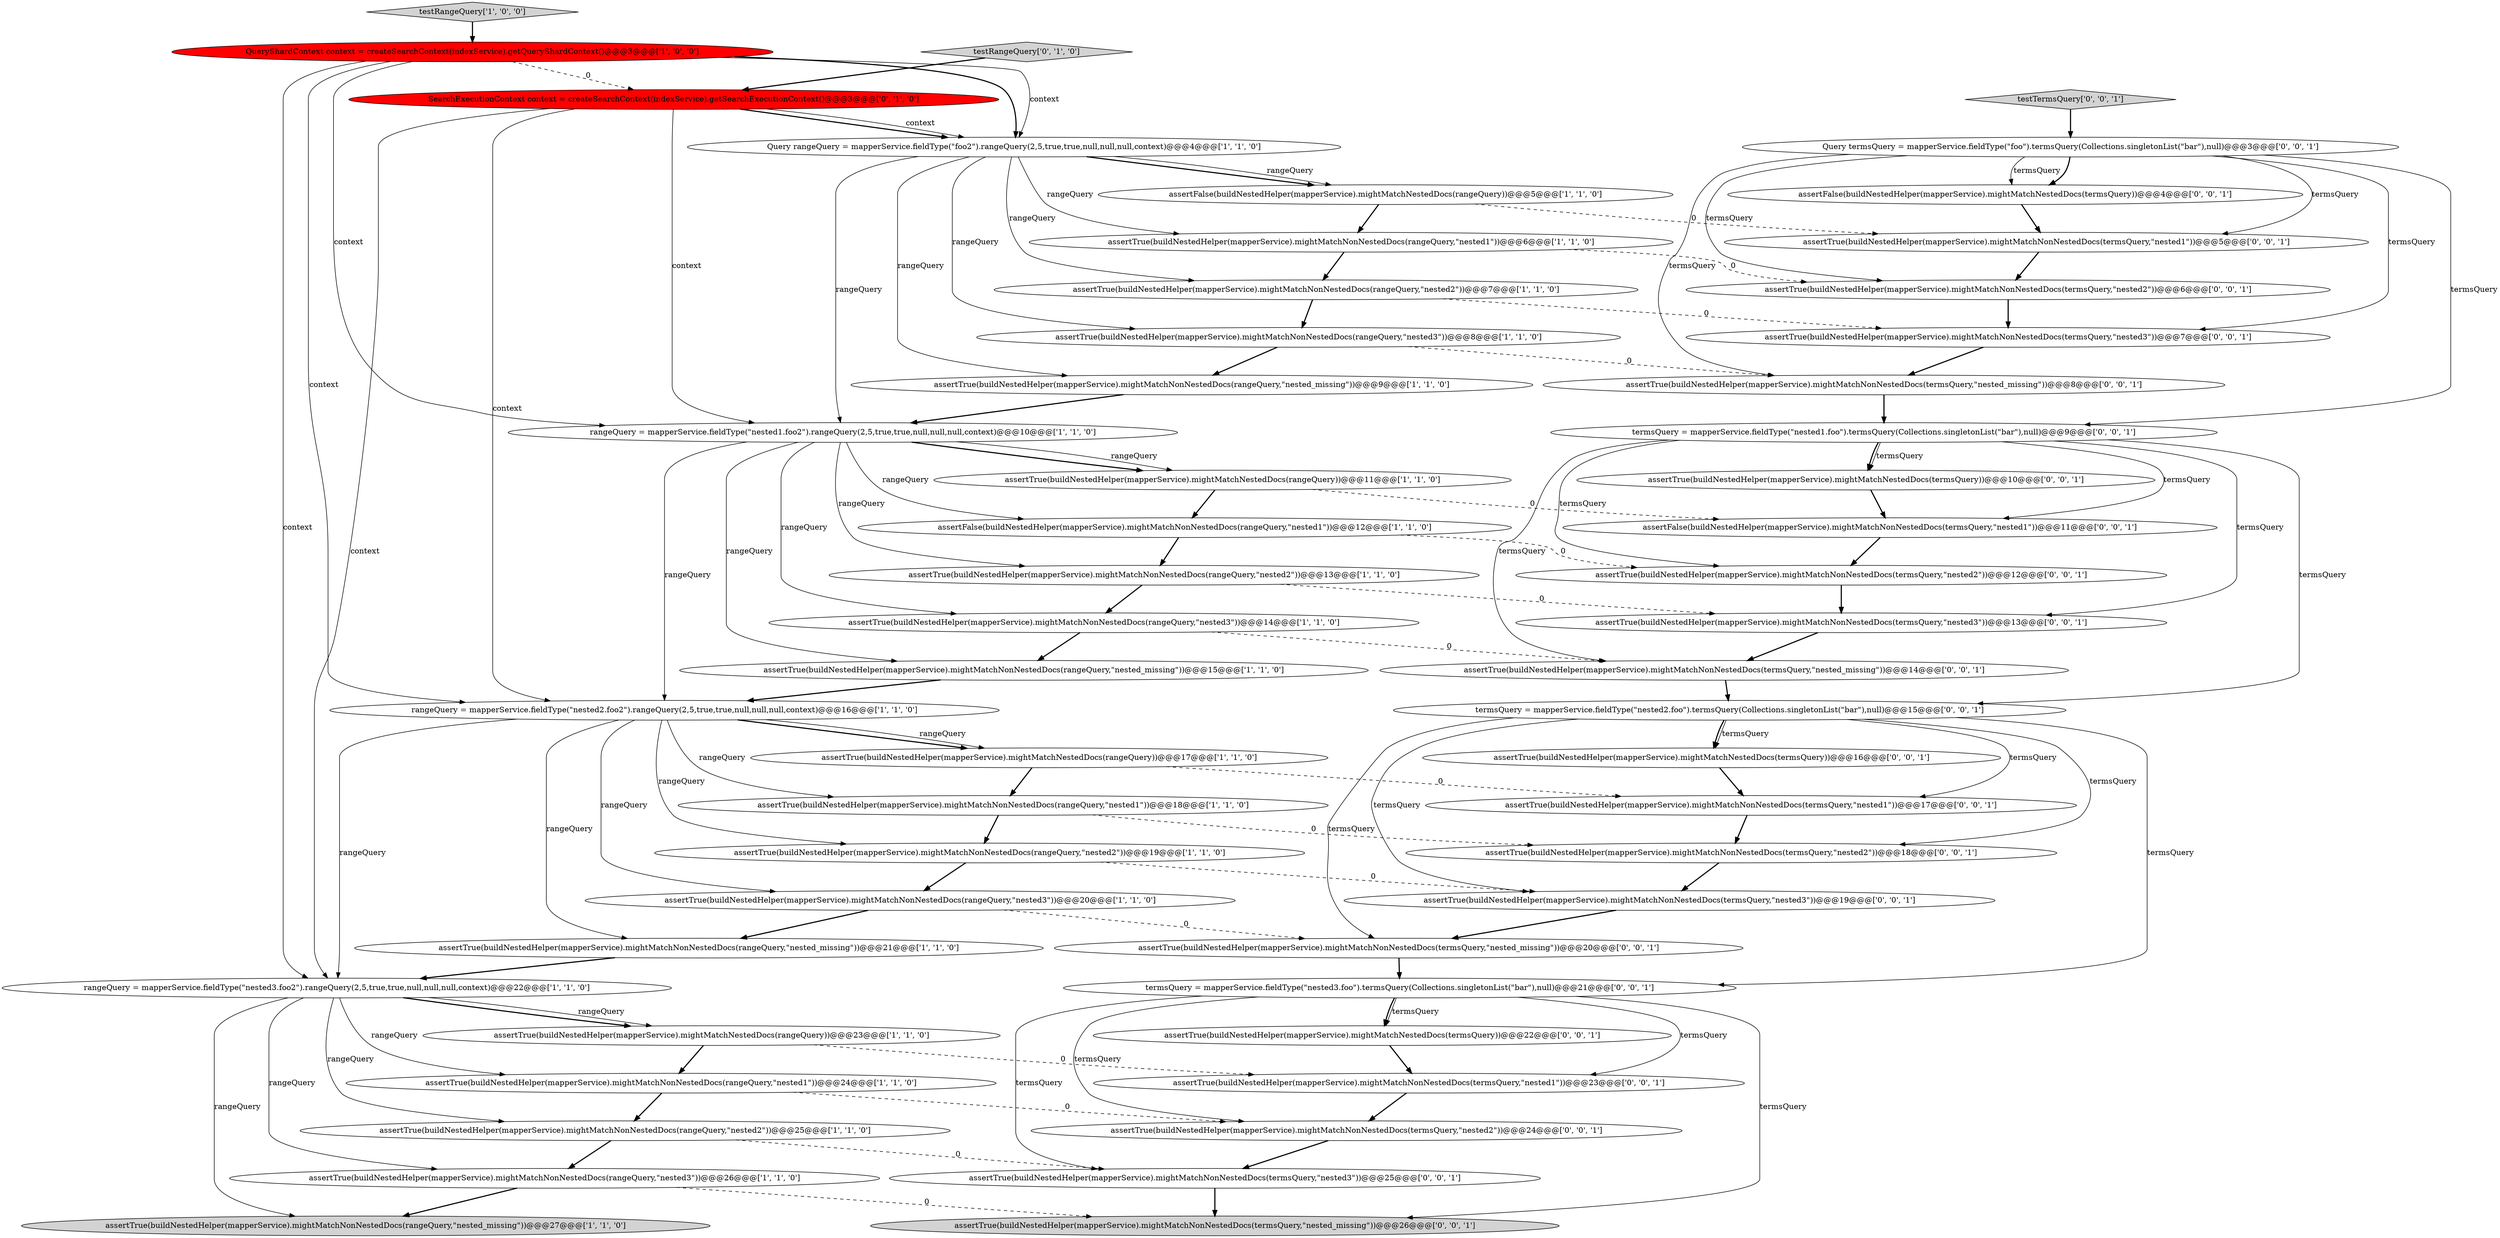 digraph {
29 [style = filled, label = "termsQuery = mapperService.fieldType(\"nested2.foo\").termsQuery(Collections.singletonList(\"bar\"),null)@@@15@@@['0', '0', '1']", fillcolor = white, shape = ellipse image = "AAA0AAABBB3BBB"];
10 [style = filled, label = "rangeQuery = mapperService.fieldType(\"nested2.foo2\").rangeQuery(2,5,true,true,null,null,null,context)@@@16@@@['1', '1', '0']", fillcolor = white, shape = ellipse image = "AAA0AAABBB1BBB"];
16 [style = filled, label = "assertTrue(buildNestedHelper(mapperService).mightMatchNonNestedDocs(rangeQuery,\"nested_missing\"))@@@27@@@['1', '1', '0']", fillcolor = lightgray, shape = ellipse image = "AAA0AAABBB1BBB"];
24 [style = filled, label = "assertTrue(buildNestedHelper(mapperService).mightMatchNonNestedDocs(rangeQuery,\"nested2\"))@@@19@@@['1', '1', '0']", fillcolor = white, shape = ellipse image = "AAA0AAABBB1BBB"];
40 [style = filled, label = "assertTrue(buildNestedHelper(mapperService).mightMatchNonNestedDocs(termsQuery,\"nested2\"))@@@6@@@['0', '0', '1']", fillcolor = white, shape = ellipse image = "AAA0AAABBB3BBB"];
3 [style = filled, label = "QueryShardContext context = createSearchContext(indexService).getQueryShardContext()@@@3@@@['1', '0', '0']", fillcolor = red, shape = ellipse image = "AAA1AAABBB1BBB"];
12 [style = filled, label = "assertFalse(buildNestedHelper(mapperService).mightMatchNonNestedDocs(rangeQuery,\"nested1\"))@@@12@@@['1', '1', '0']", fillcolor = white, shape = ellipse image = "AAA0AAABBB1BBB"];
6 [style = filled, label = "rangeQuery = mapperService.fieldType(\"nested1.foo2\").rangeQuery(2,5,true,true,null,null,null,context)@@@10@@@['1', '1', '0']", fillcolor = white, shape = ellipse image = "AAA0AAABBB1BBB"];
35 [style = filled, label = "assertTrue(buildNestedHelper(mapperService).mightMatchNonNestedDocs(termsQuery,\"nested_missing\"))@@@20@@@['0', '0', '1']", fillcolor = white, shape = ellipse image = "AAA0AAABBB3BBB"];
52 [style = filled, label = "termsQuery = mapperService.fieldType(\"nested3.foo\").termsQuery(Collections.singletonList(\"bar\"),null)@@@21@@@['0', '0', '1']", fillcolor = white, shape = ellipse image = "AAA0AAABBB3BBB"];
13 [style = filled, label = "assertTrue(buildNestedHelper(mapperService).mightMatchNonNestedDocs(rangeQuery,\"nested2\"))@@@7@@@['1', '1', '0']", fillcolor = white, shape = ellipse image = "AAA0AAABBB1BBB"];
21 [style = filled, label = "assertTrue(buildNestedHelper(mapperService).mightMatchNestedDocs(rangeQuery))@@@11@@@['1', '1', '0']", fillcolor = white, shape = ellipse image = "AAA0AAABBB1BBB"];
7 [style = filled, label = "assertTrue(buildNestedHelper(mapperService).mightMatchNonNestedDocs(rangeQuery,\"nested2\"))@@@13@@@['1', '1', '0']", fillcolor = white, shape = ellipse image = "AAA0AAABBB1BBB"];
48 [style = filled, label = "assertTrue(buildNestedHelper(mapperService).mightMatchNonNestedDocs(termsQuery,\"nested1\"))@@@23@@@['0', '0', '1']", fillcolor = white, shape = ellipse image = "AAA0AAABBB3BBB"];
51 [style = filled, label = "assertTrue(buildNestedHelper(mapperService).mightMatchNonNestedDocs(termsQuery,\"nested_missing\"))@@@14@@@['0', '0', '1']", fillcolor = white, shape = ellipse image = "AAA0AAABBB3BBB"];
27 [style = filled, label = "SearchExecutionContext context = createSearchContext(indexService).getSearchExecutionContext()@@@3@@@['0', '1', '0']", fillcolor = red, shape = ellipse image = "AAA1AAABBB2BBB"];
19 [style = filled, label = "assertTrue(buildNestedHelper(mapperService).mightMatchNonNestedDocs(rangeQuery,\"nested3\"))@@@8@@@['1', '1', '0']", fillcolor = white, shape = ellipse image = "AAA0AAABBB1BBB"];
28 [style = filled, label = "assertTrue(buildNestedHelper(mapperService).mightMatchNonNestedDocs(termsQuery,\"nested1\"))@@@5@@@['0', '0', '1']", fillcolor = white, shape = ellipse image = "AAA0AAABBB3BBB"];
4 [style = filled, label = "assertTrue(buildNestedHelper(mapperService).mightMatchNonNestedDocs(rangeQuery,\"nested_missing\"))@@@9@@@['1', '1', '0']", fillcolor = white, shape = ellipse image = "AAA0AAABBB1BBB"];
17 [style = filled, label = "rangeQuery = mapperService.fieldType(\"nested3.foo2\").rangeQuery(2,5,true,true,null,null,null,context)@@@22@@@['1', '1', '0']", fillcolor = white, shape = ellipse image = "AAA0AAABBB1BBB"];
2 [style = filled, label = "assertTrue(buildNestedHelper(mapperService).mightMatchNestedDocs(rangeQuery))@@@17@@@['1', '1', '0']", fillcolor = white, shape = ellipse image = "AAA0AAABBB1BBB"];
1 [style = filled, label = "assertTrue(buildNestedHelper(mapperService).mightMatchNonNestedDocs(rangeQuery,\"nested1\"))@@@24@@@['1', '1', '0']", fillcolor = white, shape = ellipse image = "AAA0AAABBB1BBB"];
14 [style = filled, label = "assertTrue(buildNestedHelper(mapperService).mightMatchNonNestedDocs(rangeQuery,\"nested1\"))@@@6@@@['1', '1', '0']", fillcolor = white, shape = ellipse image = "AAA0AAABBB1BBB"];
33 [style = filled, label = "assertTrue(buildNestedHelper(mapperService).mightMatchNonNestedDocs(termsQuery,\"nested_missing\"))@@@26@@@['0', '0', '1']", fillcolor = lightgray, shape = ellipse image = "AAA0AAABBB3BBB"];
36 [style = filled, label = "assertTrue(buildNestedHelper(mapperService).mightMatchNonNestedDocs(termsQuery,\"nested3\"))@@@13@@@['0', '0', '1']", fillcolor = white, shape = ellipse image = "AAA0AAABBB3BBB"];
5 [style = filled, label = "assertTrue(buildNestedHelper(mapperService).mightMatchNestedDocs(rangeQuery))@@@23@@@['1', '1', '0']", fillcolor = white, shape = ellipse image = "AAA0AAABBB1BBB"];
30 [style = filled, label = "assertTrue(buildNestedHelper(mapperService).mightMatchNonNestedDocs(termsQuery,\"nested1\"))@@@17@@@['0', '0', '1']", fillcolor = white, shape = ellipse image = "AAA0AAABBB3BBB"];
44 [style = filled, label = "assertFalse(buildNestedHelper(mapperService).mightMatchNestedDocs(termsQuery))@@@4@@@['0', '0', '1']", fillcolor = white, shape = ellipse image = "AAA0AAABBB3BBB"];
41 [style = filled, label = "assertTrue(buildNestedHelper(mapperService).mightMatchNonNestedDocs(termsQuery,\"nested2\"))@@@24@@@['0', '0', '1']", fillcolor = white, shape = ellipse image = "AAA0AAABBB3BBB"];
8 [style = filled, label = "assertTrue(buildNestedHelper(mapperService).mightMatchNonNestedDocs(rangeQuery,\"nested_missing\"))@@@15@@@['1', '1', '0']", fillcolor = white, shape = ellipse image = "AAA0AAABBB1BBB"];
11 [style = filled, label = "assertTrue(buildNestedHelper(mapperService).mightMatchNonNestedDocs(rangeQuery,\"nested_missing\"))@@@21@@@['1', '1', '0']", fillcolor = white, shape = ellipse image = "AAA0AAABBB1BBB"];
0 [style = filled, label = "Query rangeQuery = mapperService.fieldType(\"foo2\").rangeQuery(2,5,true,true,null,null,null,context)@@@4@@@['1', '1', '0']", fillcolor = white, shape = ellipse image = "AAA0AAABBB1BBB"];
15 [style = filled, label = "assertTrue(buildNestedHelper(mapperService).mightMatchNonNestedDocs(rangeQuery,\"nested1\"))@@@18@@@['1', '1', '0']", fillcolor = white, shape = ellipse image = "AAA0AAABBB1BBB"];
38 [style = filled, label = "assertTrue(buildNestedHelper(mapperService).mightMatchNestedDocs(termsQuery))@@@16@@@['0', '0', '1']", fillcolor = white, shape = ellipse image = "AAA0AAABBB3BBB"];
42 [style = filled, label = "assertTrue(buildNestedHelper(mapperService).mightMatchNestedDocs(termsQuery))@@@22@@@['0', '0', '1']", fillcolor = white, shape = ellipse image = "AAA0AAABBB3BBB"];
25 [style = filled, label = "assertTrue(buildNestedHelper(mapperService).mightMatchNonNestedDocs(rangeQuery,\"nested3\"))@@@26@@@['1', '1', '0']", fillcolor = white, shape = ellipse image = "AAA0AAABBB1BBB"];
50 [style = filled, label = "assertTrue(buildNestedHelper(mapperService).mightMatchNonNestedDocs(termsQuery,\"nested2\"))@@@18@@@['0', '0', '1']", fillcolor = white, shape = ellipse image = "AAA0AAABBB3BBB"];
37 [style = filled, label = "assertTrue(buildNestedHelper(mapperService).mightMatchNonNestedDocs(termsQuery,\"nested2\"))@@@12@@@['0', '0', '1']", fillcolor = white, shape = ellipse image = "AAA0AAABBB3BBB"];
49 [style = filled, label = "assertTrue(buildNestedHelper(mapperService).mightMatchNonNestedDocs(termsQuery,\"nested3\"))@@@7@@@['0', '0', '1']", fillcolor = white, shape = ellipse image = "AAA0AAABBB3BBB"];
31 [style = filled, label = "assertTrue(buildNestedHelper(mapperService).mightMatchNestedDocs(termsQuery))@@@10@@@['0', '0', '1']", fillcolor = white, shape = ellipse image = "AAA0AAABBB3BBB"];
18 [style = filled, label = "assertFalse(buildNestedHelper(mapperService).mightMatchNestedDocs(rangeQuery))@@@5@@@['1', '1', '0']", fillcolor = white, shape = ellipse image = "AAA0AAABBB1BBB"];
22 [style = filled, label = "assertTrue(buildNestedHelper(mapperService).mightMatchNonNestedDocs(rangeQuery,\"nested3\"))@@@20@@@['1', '1', '0']", fillcolor = white, shape = ellipse image = "AAA0AAABBB1BBB"];
47 [style = filled, label = "termsQuery = mapperService.fieldType(\"nested1.foo\").termsQuery(Collections.singletonList(\"bar\"),null)@@@9@@@['0', '0', '1']", fillcolor = white, shape = ellipse image = "AAA0AAABBB3BBB"];
45 [style = filled, label = "assertTrue(buildNestedHelper(mapperService).mightMatchNonNestedDocs(termsQuery,\"nested3\"))@@@25@@@['0', '0', '1']", fillcolor = white, shape = ellipse image = "AAA0AAABBB3BBB"];
34 [style = filled, label = "assertTrue(buildNestedHelper(mapperService).mightMatchNonNestedDocs(termsQuery,\"nested3\"))@@@19@@@['0', '0', '1']", fillcolor = white, shape = ellipse image = "AAA0AAABBB3BBB"];
32 [style = filled, label = "assertFalse(buildNestedHelper(mapperService).mightMatchNonNestedDocs(termsQuery,\"nested1\"))@@@11@@@['0', '0', '1']", fillcolor = white, shape = ellipse image = "AAA0AAABBB3BBB"];
39 [style = filled, label = "testTermsQuery['0', '0', '1']", fillcolor = lightgray, shape = diamond image = "AAA0AAABBB3BBB"];
20 [style = filled, label = "assertTrue(buildNestedHelper(mapperService).mightMatchNonNestedDocs(rangeQuery,\"nested3\"))@@@14@@@['1', '1', '0']", fillcolor = white, shape = ellipse image = "AAA0AAABBB1BBB"];
23 [style = filled, label = "assertTrue(buildNestedHelper(mapperService).mightMatchNonNestedDocs(rangeQuery,\"nested2\"))@@@25@@@['1', '1', '0']", fillcolor = white, shape = ellipse image = "AAA0AAABBB1BBB"];
43 [style = filled, label = "Query termsQuery = mapperService.fieldType(\"foo\").termsQuery(Collections.singletonList(\"bar\"),null)@@@3@@@['0', '0', '1']", fillcolor = white, shape = ellipse image = "AAA0AAABBB3BBB"];
46 [style = filled, label = "assertTrue(buildNestedHelper(mapperService).mightMatchNonNestedDocs(termsQuery,\"nested_missing\"))@@@8@@@['0', '0', '1']", fillcolor = white, shape = ellipse image = "AAA0AAABBB3BBB"];
26 [style = filled, label = "testRangeQuery['0', '1', '0']", fillcolor = lightgray, shape = diamond image = "AAA0AAABBB2BBB"];
9 [style = filled, label = "testRangeQuery['1', '0', '0']", fillcolor = lightgray, shape = diamond image = "AAA0AAABBB1BBB"];
8->10 [style = bold, label=""];
10->24 [style = solid, label="rangeQuery"];
40->49 [style = bold, label=""];
32->37 [style = bold, label=""];
47->36 [style = solid, label="termsQuery"];
29->30 [style = solid, label="termsQuery"];
29->35 [style = solid, label="termsQuery"];
6->21 [style = solid, label="rangeQuery"];
45->33 [style = bold, label=""];
42->48 [style = bold, label=""];
29->50 [style = solid, label="termsQuery"];
0->13 [style = solid, label="rangeQuery"];
12->7 [style = bold, label=""];
1->23 [style = bold, label=""];
38->30 [style = bold, label=""];
6->12 [style = solid, label="rangeQuery"];
3->6 [style = solid, label="context"];
2->15 [style = bold, label=""];
10->17 [style = solid, label="rangeQuery"];
41->45 [style = bold, label=""];
47->51 [style = solid, label="termsQuery"];
43->44 [style = bold, label=""];
10->22 [style = solid, label="rangeQuery"];
27->6 [style = solid, label="context"];
3->0 [style = solid, label="context"];
17->5 [style = bold, label=""];
23->25 [style = bold, label=""];
48->41 [style = bold, label=""];
12->37 [style = dashed, label="0"];
6->10 [style = solid, label="rangeQuery"];
37->36 [style = bold, label=""];
27->0 [style = bold, label=""];
43->49 [style = solid, label="termsQuery"];
3->10 [style = solid, label="context"];
10->11 [style = solid, label="rangeQuery"];
6->7 [style = solid, label="rangeQuery"];
2->30 [style = dashed, label="0"];
6->8 [style = solid, label="rangeQuery"];
0->14 [style = solid, label="rangeQuery"];
3->0 [style = bold, label=""];
35->52 [style = bold, label=""];
43->46 [style = solid, label="termsQuery"];
21->32 [style = dashed, label="0"];
15->50 [style = dashed, label="0"];
5->1 [style = bold, label=""];
26->27 [style = bold, label=""];
52->42 [style = bold, label=""];
20->8 [style = bold, label=""];
27->10 [style = solid, label="context"];
49->46 [style = bold, label=""];
19->46 [style = dashed, label="0"];
17->1 [style = solid, label="rangeQuery"];
13->49 [style = dashed, label="0"];
11->17 [style = bold, label=""];
17->5 [style = solid, label="rangeQuery"];
10->2 [style = bold, label=""];
29->38 [style = bold, label=""];
34->35 [style = bold, label=""];
29->52 [style = solid, label="termsQuery"];
24->34 [style = dashed, label="0"];
22->11 [style = bold, label=""];
29->34 [style = solid, label="termsQuery"];
14->40 [style = dashed, label="0"];
50->34 [style = bold, label=""];
47->29 [style = solid, label="termsQuery"];
3->17 [style = solid, label="context"];
27->17 [style = solid, label="context"];
36->51 [style = bold, label=""];
6->21 [style = bold, label=""];
47->31 [style = bold, label=""];
31->32 [style = bold, label=""];
3->27 [style = dashed, label="0"];
0->4 [style = solid, label="rangeQuery"];
7->20 [style = bold, label=""];
27->0 [style = solid, label="context"];
25->16 [style = bold, label=""];
47->37 [style = solid, label="termsQuery"];
30->50 [style = bold, label=""];
21->12 [style = bold, label=""];
51->29 [style = bold, label=""];
10->15 [style = solid, label="rangeQuery"];
13->19 [style = bold, label=""];
10->2 [style = solid, label="rangeQuery"];
0->19 [style = solid, label="rangeQuery"];
18->28 [style = dashed, label="0"];
9->3 [style = bold, label=""];
0->18 [style = bold, label=""];
14->13 [style = bold, label=""];
0->18 [style = solid, label="rangeQuery"];
6->20 [style = solid, label="rangeQuery"];
43->44 [style = solid, label="termsQuery"];
22->35 [style = dashed, label="0"];
28->40 [style = bold, label=""];
47->32 [style = solid, label="termsQuery"];
4->6 [style = bold, label=""];
20->51 [style = dashed, label="0"];
39->43 [style = bold, label=""];
52->48 [style = solid, label="termsQuery"];
23->45 [style = dashed, label="0"];
29->38 [style = solid, label="termsQuery"];
17->16 [style = solid, label="rangeQuery"];
43->28 [style = solid, label="termsQuery"];
43->40 [style = solid, label="termsQuery"];
1->41 [style = dashed, label="0"];
52->45 [style = solid, label="termsQuery"];
24->22 [style = bold, label=""];
46->47 [style = bold, label=""];
17->25 [style = solid, label="rangeQuery"];
5->48 [style = dashed, label="0"];
47->31 [style = solid, label="termsQuery"];
44->28 [style = bold, label=""];
43->47 [style = solid, label="termsQuery"];
52->41 [style = solid, label="termsQuery"];
52->33 [style = solid, label="termsQuery"];
15->24 [style = bold, label=""];
0->6 [style = solid, label="rangeQuery"];
25->33 [style = dashed, label="0"];
19->4 [style = bold, label=""];
17->23 [style = solid, label="rangeQuery"];
18->14 [style = bold, label=""];
7->36 [style = dashed, label="0"];
52->42 [style = solid, label="termsQuery"];
}
